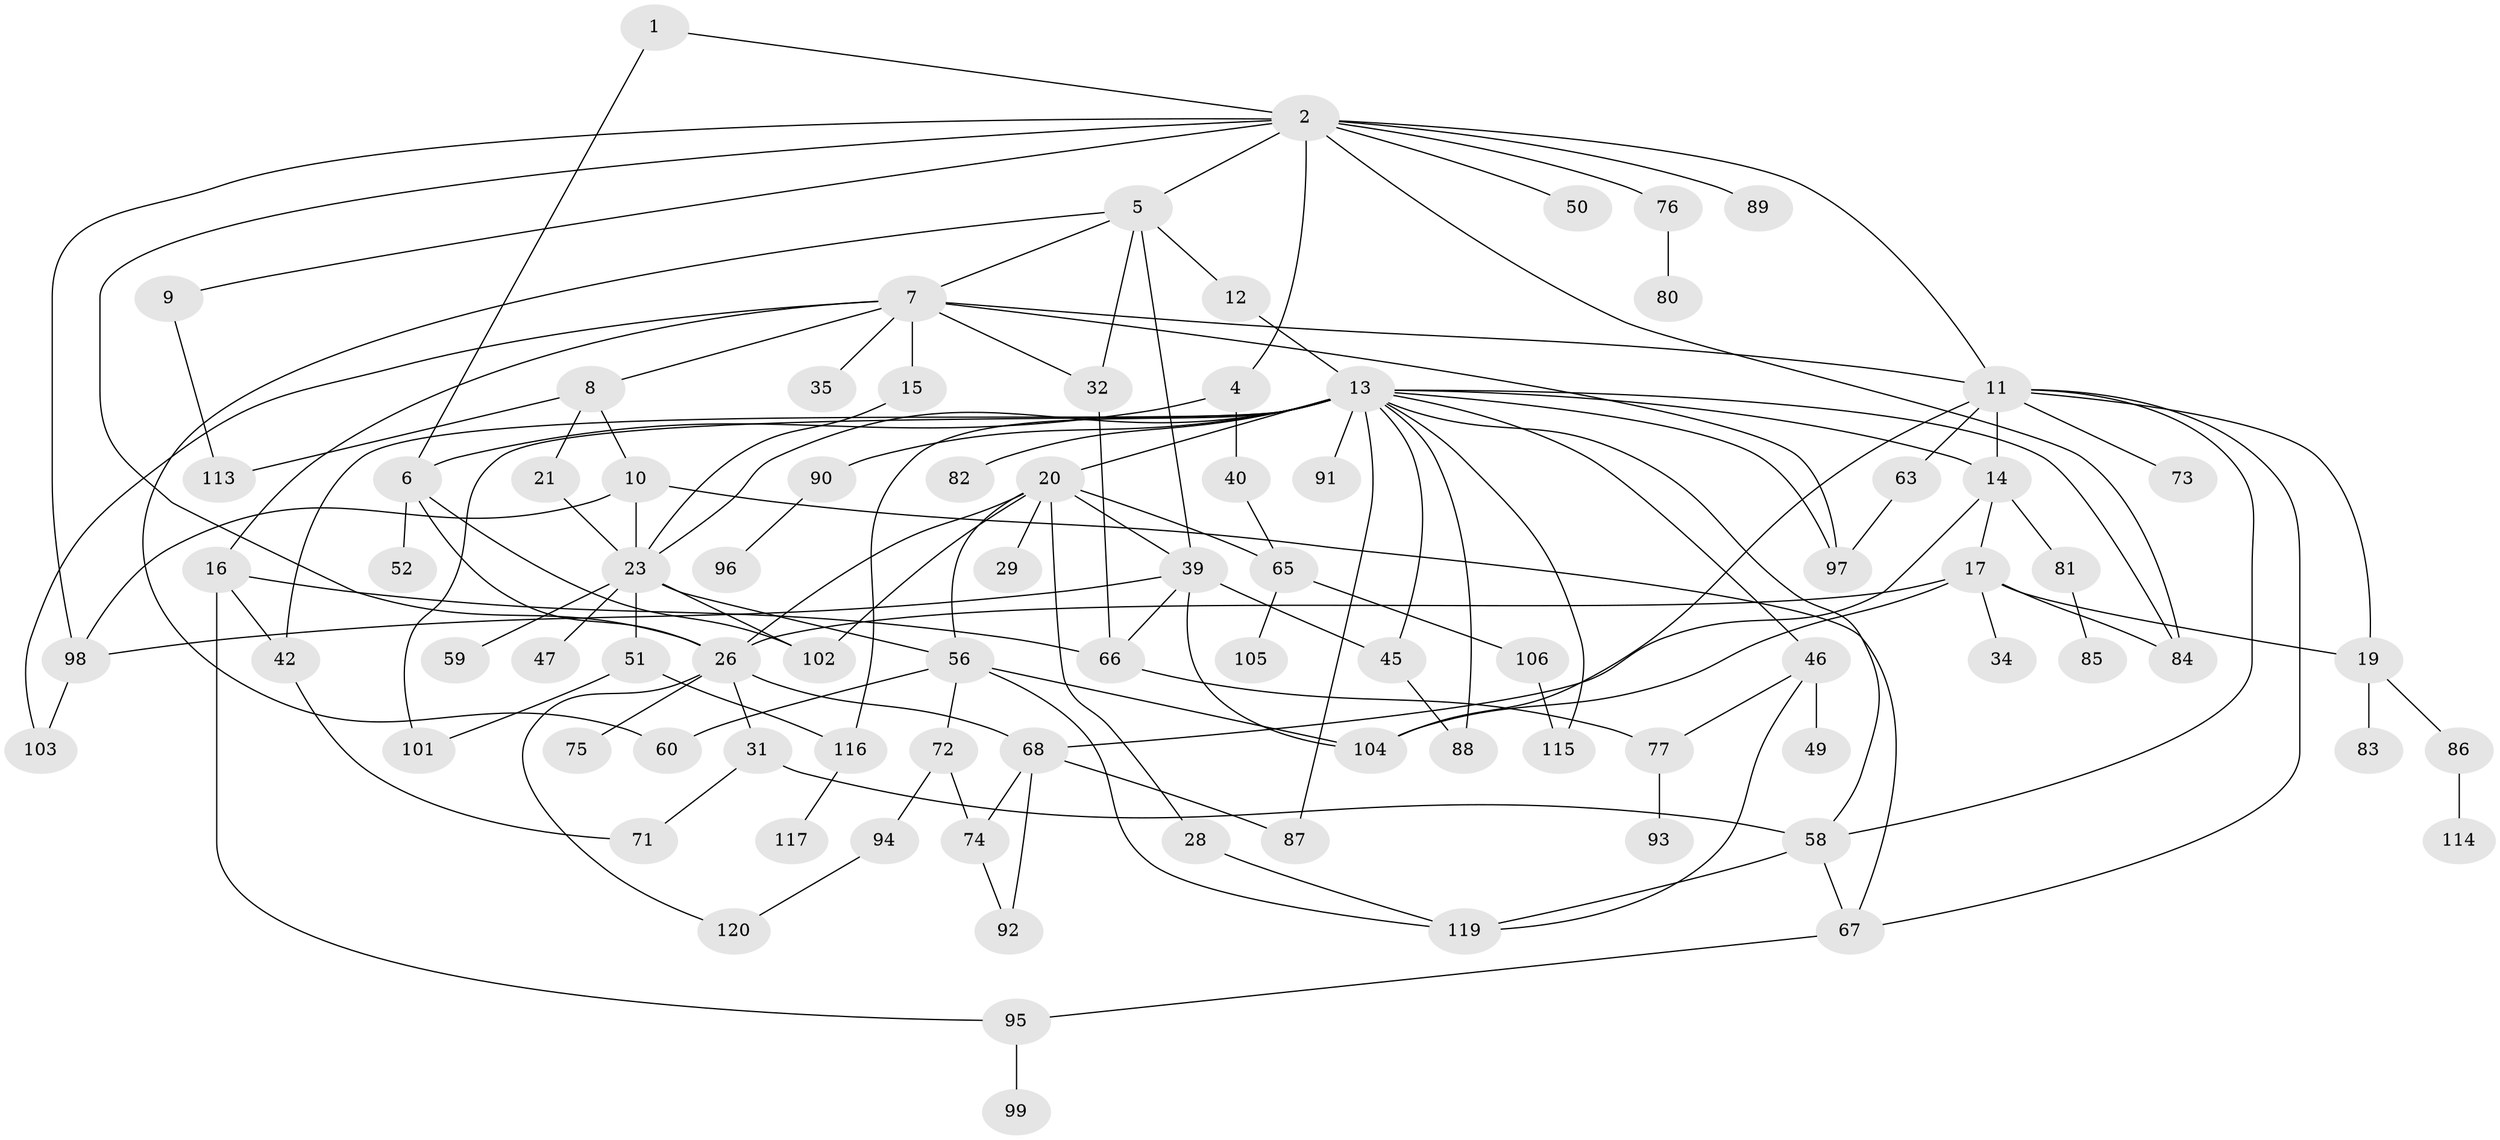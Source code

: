 // original degree distribution, {2: 0.23577235772357724, 8: 0.032520325203252036, 3: 0.22764227642276422, 6: 0.032520325203252036, 5: 0.08130081300813008, 4: 0.14634146341463414, 1: 0.24390243902439024}
// Generated by graph-tools (version 1.1) at 2025/16/03/04/25 18:16:52]
// undirected, 86 vertices, 136 edges
graph export_dot {
graph [start="1"]
  node [color=gray90,style=filled];
  1;
  2 [super="+3+33"];
  4;
  5;
  6 [super="+22"];
  7 [super="+36"];
  8 [super="+121"];
  9;
  10;
  11 [super="+38"];
  12;
  13 [super="+44+122+18+53"];
  14 [super="+25"];
  15;
  16;
  17 [super="+107"];
  19 [super="+55"];
  20 [super="+24+61"];
  21;
  23 [super="+70+30"];
  26 [super="+41+27+48"];
  28;
  29 [super="+37"];
  31;
  32;
  34 [super="+69"];
  35;
  39 [super="+43"];
  40 [super="+62"];
  42;
  45;
  46;
  47;
  49;
  50;
  51;
  52;
  56 [super="+64"];
  58 [super="+118"];
  59;
  60;
  63;
  65;
  66;
  67;
  68 [super="+123"];
  71;
  72;
  73;
  74;
  75;
  76;
  77;
  80;
  81;
  82;
  83;
  84 [super="+100"];
  85;
  86;
  87;
  88;
  89;
  90;
  91;
  92;
  93;
  94;
  95 [super="+112"];
  96;
  97;
  98 [super="+109"];
  99;
  101;
  102;
  103 [super="+110"];
  104;
  105;
  106;
  113;
  114;
  115;
  116;
  117;
  119;
  120;
  1 -- 2;
  1 -- 6;
  2 -- 4;
  2 -- 5;
  2 -- 11;
  2 -- 76;
  2 -- 84;
  2 -- 9;
  2 -- 98;
  2 -- 89;
  2 -- 26;
  2 -- 50;
  4 -- 6;
  4 -- 40;
  5 -- 7;
  5 -- 12;
  5 -- 32;
  5 -- 60;
  5 -- 39;
  6 -- 26;
  6 -- 102;
  6 -- 52;
  7 -- 8;
  7 -- 15;
  7 -- 16;
  7 -- 35;
  7 -- 97;
  7 -- 32;
  7 -- 11;
  7 -- 103;
  8 -- 10;
  8 -- 21;
  8 -- 113;
  9 -- 113;
  10 -- 67;
  10 -- 98;
  10 -- 23;
  11 -- 14;
  11 -- 19;
  11 -- 63;
  11 -- 67;
  11 -- 104;
  11 -- 73;
  11 -- 58;
  12 -- 13;
  13 -- 20;
  13 -- 46;
  13 -- 90;
  13 -- 97;
  13 -- 101;
  13 -- 82;
  13 -- 87;
  13 -- 88 [weight=2];
  13 -- 58;
  13 -- 91;
  13 -- 116;
  13 -- 23 [weight=2];
  13 -- 115;
  13 -- 42;
  13 -- 45;
  13 -- 14;
  13 -- 84;
  14 -- 17;
  14 -- 81;
  14 -- 68;
  15 -- 23;
  16 -- 42;
  16 -- 66;
  16 -- 95;
  17 -- 34;
  17 -- 104;
  17 -- 19;
  17 -- 26;
  17 -- 84;
  19 -- 83;
  19 -- 86;
  20 -- 65;
  20 -- 29;
  20 -- 28;
  20 -- 39;
  20 -- 102;
  20 -- 56;
  20 -- 26;
  21 -- 23;
  23 -- 59;
  23 -- 102;
  23 -- 51;
  23 -- 56;
  23 -- 47;
  26 -- 31;
  26 -- 68;
  26 -- 120;
  26 -- 75;
  28 -- 119;
  31 -- 58;
  31 -- 71;
  32 -- 66;
  39 -- 45;
  39 -- 66;
  39 -- 104;
  39 -- 98;
  40 -- 65;
  42 -- 71;
  45 -- 88;
  46 -- 49;
  46 -- 119;
  46 -- 77;
  51 -- 101;
  51 -- 116;
  56 -- 119;
  56 -- 60;
  56 -- 104;
  56 -- 72;
  58 -- 67;
  58 -- 119;
  63 -- 97;
  65 -- 105;
  65 -- 106;
  66 -- 77;
  67 -- 95;
  68 -- 74;
  68 -- 92;
  68 -- 87;
  72 -- 94;
  72 -- 74;
  74 -- 92;
  76 -- 80;
  77 -- 93;
  81 -- 85;
  86 -- 114;
  90 -- 96;
  94 -- 120;
  95 -- 99;
  98 -- 103;
  106 -- 115;
  116 -- 117;
}
